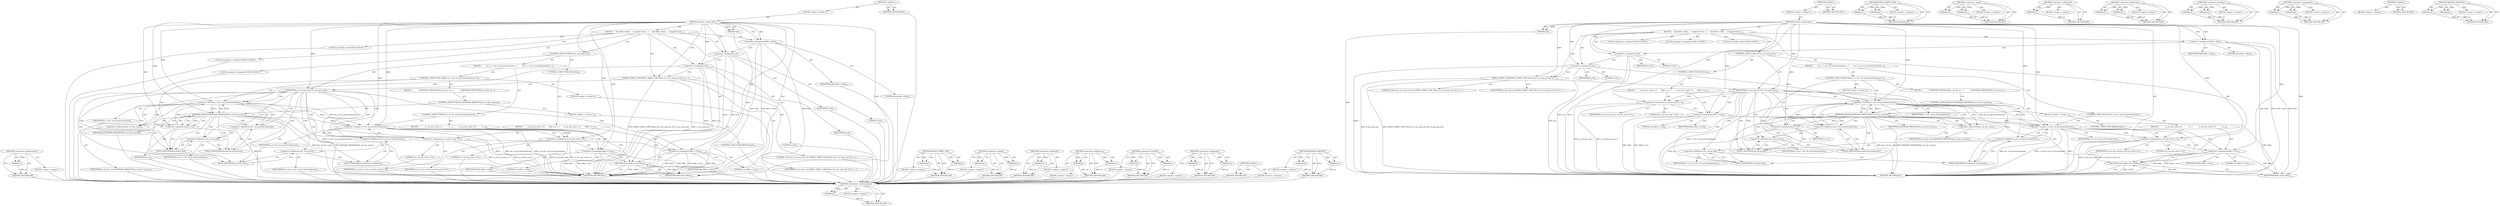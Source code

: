 digraph "BITMASK_PRESENT" {
vulnerable_116 [label=<(METHOD,&lt;operator&gt;.postIncrement)>];
vulnerable_117 [label=<(PARAM,p1)>];
vulnerable_118 [label=<(BLOCK,&lt;empty&gt;,&lt;empty&gt;)>];
vulnerable_119 [label=<(METHOD_RETURN,ANY)>];
vulnerable_6 [label=<(METHOD,&lt;global&gt;)<SUB>1</SUB>>];
vulnerable_7 [label=<(BLOCK,&lt;empty&gt;,&lt;empty&gt;)<SUB>1</SUB>>];
vulnerable_8 [label=<(METHOD,release_output_done)<SUB>1</SUB>>];
vulnerable_9 [label=<(PARAM,void)<SUB>1</SUB>>];
vulnerable_10 [label=<(BLOCK,{

     bool bRet = false;
     unsigned i=0,j=...,{

     bool bRet = false;
     unsigned i=0,j=...)<SUB>2</SUB>>];
vulnerable_11 [label="<(LOCAL,bool bRet: bool)<SUB>4</SUB>>"];
vulnerable_12 [label=<(&lt;operator&gt;.assignment,bRet = false)<SUB>4</SUB>>];
vulnerable_13 [label=<(IDENTIFIER,bRet,bRet = false)<SUB>4</SUB>>];
vulnerable_14 [label=<(LITERAL,false,bRet = false)<SUB>4</SUB>>];
vulnerable_15 [label="<(LOCAL,unsigned i: unsigned)<SUB>5</SUB>>"];
vulnerable_16 [label="<(LOCAL,unsigned j: unsigned)<SUB>5</SUB>>"];
vulnerable_17 [label=<(&lt;operator&gt;.assignment,i=0)<SUB>5</SUB>>];
vulnerable_18 [label=<(IDENTIFIER,i,i=0)<SUB>5</SUB>>];
vulnerable_19 [label=<(LITERAL,0,i=0)<SUB>5</SUB>>];
vulnerable_20 [label=<(&lt;operator&gt;.assignment,j=0)<SUB>5</SUB>>];
vulnerable_21 [label=<(IDENTIFIER,j,j=0)<SUB>5</SUB>>];
vulnerable_22 [label=<(LITERAL,0,j=0)<SUB>5</SUB>>];
vulnerable_23 [label=<(DEBUG_PRINT_LOW,DEBUG_PRINT_LOW(&quot;Value of m_out_mem_ptr %p&quot;,m_i...)<SUB>7</SUB>>];
vulnerable_24 [label=<(LITERAL,&quot;Value of m_out_mem_ptr %p&quot;,DEBUG_PRINT_LOW(&quot;Value of m_out_mem_ptr %p&quot;,m_i...)<SUB>7</SUB>>];
vulnerable_25 [label=<(IDENTIFIER,m_inp_mem_ptr,DEBUG_PRINT_LOW(&quot;Value of m_out_mem_ptr %p&quot;,m_i...)<SUB>7</SUB>>];
vulnerable_26 [label=<(CONTROL_STRUCTURE,IF,if (m_out_mem_ptr))<SUB>8</SUB>>];
vulnerable_27 [label=<(IDENTIFIER,m_out_mem_ptr,if (m_out_mem_ptr))<SUB>8</SUB>>];
vulnerable_28 [label=<(BLOCK,{
         for (; j &lt; drv_ctx.op_buf.actualcoun...,{
         for (; j &lt; drv_ctx.op_buf.actualcoun...)<SUB>8</SUB>>];
vulnerable_29 [label=<(CONTROL_STRUCTURE,FOR,for (;j &lt; drv_ctx.op_buf.actualcount;j++))<SUB>9</SUB>>];
vulnerable_30 [label=<(BLOCK,&lt;empty&gt;,&lt;empty&gt;)<SUB>9</SUB>>];
vulnerable_31 [label=<(&lt;operator&gt;.lessThan,j &lt; drv_ctx.op_buf.actualcount)<SUB>9</SUB>>];
vulnerable_32 [label=<(IDENTIFIER,j,j &lt; drv_ctx.op_buf.actualcount)<SUB>9</SUB>>];
vulnerable_33 [label=<(&lt;operator&gt;.fieldAccess,drv_ctx.op_buf.actualcount)<SUB>9</SUB>>];
vulnerable_34 [label=<(&lt;operator&gt;.fieldAccess,drv_ctx.op_buf)<SUB>9</SUB>>];
vulnerable_35 [label=<(IDENTIFIER,drv_ctx,j &lt; drv_ctx.op_buf.actualcount)<SUB>9</SUB>>];
vulnerable_36 [label=<(FIELD_IDENTIFIER,op_buf,op_buf)<SUB>9</SUB>>];
vulnerable_37 [label=<(FIELD_IDENTIFIER,actualcount,actualcount)<SUB>9</SUB>>];
vulnerable_38 [label=<(&lt;operator&gt;.postIncrement,j++)<SUB>9</SUB>>];
vulnerable_39 [label=<(IDENTIFIER,j,j++)<SUB>9</SUB>>];
vulnerable_40 [label=<(BLOCK,{
             if (BITMASK_PRESENT(&amp;m_out_bm_co...,{
             if (BITMASK_PRESENT(&amp;m_out_bm_co...)<SUB>9</SUB>>];
vulnerable_41 [label=<(CONTROL_STRUCTURE,IF,if (BITMASK_PRESENT(&amp;m_out_bm_count,j)))<SUB>10</SUB>>];
vulnerable_42 [label=<(BITMASK_PRESENT,BITMASK_PRESENT(&amp;m_out_bm_count,j))<SUB>10</SUB>>];
vulnerable_43 [label=<(&lt;operator&gt;.addressOf,&amp;m_out_bm_count)<SUB>10</SUB>>];
vulnerable_44 [label=<(IDENTIFIER,m_out_bm_count,BITMASK_PRESENT(&amp;m_out_bm_count,j))<SUB>10</SUB>>];
vulnerable_45 [label=<(IDENTIFIER,j,BITMASK_PRESENT(&amp;m_out_bm_count,j))<SUB>10</SUB>>];
vulnerable_46 [label=<(BLOCK,{
 break;
 },{
 break;
 })<SUB>10</SUB>>];
vulnerable_47 [label=<(CONTROL_STRUCTURE,BREAK,break;)<SUB>11</SUB>>];
vulnerable_48 [label=<(CONTROL_STRUCTURE,IF,if (j == drv_ctx.op_buf.actualcount))<SUB>14</SUB>>];
vulnerable_49 [label=<(&lt;operator&gt;.equals,j == drv_ctx.op_buf.actualcount)<SUB>14</SUB>>];
vulnerable_50 [label=<(IDENTIFIER,j,j == drv_ctx.op_buf.actualcount)<SUB>14</SUB>>];
vulnerable_51 [label=<(&lt;operator&gt;.fieldAccess,drv_ctx.op_buf.actualcount)<SUB>14</SUB>>];
vulnerable_52 [label=<(&lt;operator&gt;.fieldAccess,drv_ctx.op_buf)<SUB>14</SUB>>];
vulnerable_53 [label=<(IDENTIFIER,drv_ctx,j == drv_ctx.op_buf.actualcount)<SUB>14</SUB>>];
vulnerable_54 [label=<(FIELD_IDENTIFIER,op_buf,op_buf)<SUB>14</SUB>>];
vulnerable_55 [label=<(FIELD_IDENTIFIER,actualcount,actualcount)<SUB>14</SUB>>];
vulnerable_56 [label=<(BLOCK,{
            m_out_bm_count = 0;
            b...,{
            m_out_bm_count = 0;
            b...)<SUB>14</SUB>>];
vulnerable_57 [label=<(&lt;operator&gt;.assignment,m_out_bm_count = 0)<SUB>15</SUB>>];
vulnerable_58 [label=<(IDENTIFIER,m_out_bm_count,m_out_bm_count = 0)<SUB>15</SUB>>];
vulnerable_59 [label=<(LITERAL,0,m_out_bm_count = 0)<SUB>15</SUB>>];
vulnerable_60 [label=<(&lt;operator&gt;.assignment,bRet = true)<SUB>16</SUB>>];
vulnerable_61 [label=<(IDENTIFIER,bRet,bRet = true)<SUB>16</SUB>>];
vulnerable_62 [label=<(LITERAL,true,bRet = true)<SUB>16</SUB>>];
vulnerable_63 [label=<(CONTROL_STRUCTURE,ELSE,else)<SUB>18</SUB>>];
vulnerable_64 [label=<(BLOCK,{
        m_out_bm_count = 0;
        bRet = tr...,{
        m_out_bm_count = 0;
        bRet = tr...)<SUB>18</SUB>>];
vulnerable_65 [label=<(&lt;operator&gt;.assignment,m_out_bm_count = 0)<SUB>19</SUB>>];
vulnerable_66 [label=<(IDENTIFIER,m_out_bm_count,m_out_bm_count = 0)<SUB>19</SUB>>];
vulnerable_67 [label=<(LITERAL,0,m_out_bm_count = 0)<SUB>19</SUB>>];
vulnerable_68 [label=<(&lt;operator&gt;.assignment,bRet = true)<SUB>20</SUB>>];
vulnerable_69 [label=<(IDENTIFIER,bRet,bRet = true)<SUB>20</SUB>>];
vulnerable_70 [label=<(LITERAL,true,bRet = true)<SUB>20</SUB>>];
vulnerable_71 [label=<(RETURN,return bRet;,return bRet;)<SUB>22</SUB>>];
vulnerable_72 [label=<(IDENTIFIER,bRet,return bRet;)<SUB>22</SUB>>];
vulnerable_73 [label=<(METHOD_RETURN,bool)<SUB>1</SUB>>];
vulnerable_75 [label=<(METHOD_RETURN,ANY)<SUB>1</SUB>>];
vulnerable_101 [label=<(METHOD,DEBUG_PRINT_LOW)>];
vulnerable_102 [label=<(PARAM,p1)>];
vulnerable_103 [label=<(PARAM,p2)>];
vulnerable_104 [label=<(BLOCK,&lt;empty&gt;,&lt;empty&gt;)>];
vulnerable_105 [label=<(METHOD_RETURN,ANY)>];
vulnerable_129 [label=<(METHOD,&lt;operator&gt;.equals)>];
vulnerable_130 [label=<(PARAM,p1)>];
vulnerable_131 [label=<(PARAM,p2)>];
vulnerable_132 [label=<(BLOCK,&lt;empty&gt;,&lt;empty&gt;)>];
vulnerable_133 [label=<(METHOD_RETURN,ANY)>];
vulnerable_125 [label=<(METHOD,&lt;operator&gt;.addressOf)>];
vulnerable_126 [label=<(PARAM,p1)>];
vulnerable_127 [label=<(BLOCK,&lt;empty&gt;,&lt;empty&gt;)>];
vulnerable_128 [label=<(METHOD_RETURN,ANY)>];
vulnerable_111 [label=<(METHOD,&lt;operator&gt;.fieldAccess)>];
vulnerable_112 [label=<(PARAM,p1)>];
vulnerable_113 [label=<(PARAM,p2)>];
vulnerable_114 [label=<(BLOCK,&lt;empty&gt;,&lt;empty&gt;)>];
vulnerable_115 [label=<(METHOD_RETURN,ANY)>];
vulnerable_106 [label=<(METHOD,&lt;operator&gt;.lessThan)>];
vulnerable_107 [label=<(PARAM,p1)>];
vulnerable_108 [label=<(PARAM,p2)>];
vulnerable_109 [label=<(BLOCK,&lt;empty&gt;,&lt;empty&gt;)>];
vulnerable_110 [label=<(METHOD_RETURN,ANY)>];
vulnerable_96 [label=<(METHOD,&lt;operator&gt;.assignment)>];
vulnerable_97 [label=<(PARAM,p1)>];
vulnerable_98 [label=<(PARAM,p2)>];
vulnerable_99 [label=<(BLOCK,&lt;empty&gt;,&lt;empty&gt;)>];
vulnerable_100 [label=<(METHOD_RETURN,ANY)>];
vulnerable_90 [label=<(METHOD,&lt;global&gt;)<SUB>1</SUB>>];
vulnerable_91 [label=<(BLOCK,&lt;empty&gt;,&lt;empty&gt;)>];
vulnerable_92 [label=<(METHOD_RETURN,ANY)>];
vulnerable_120 [label=<(METHOD,BITMASK_PRESENT)>];
vulnerable_121 [label=<(PARAM,p1)>];
vulnerable_122 [label=<(PARAM,p2)>];
vulnerable_123 [label=<(BLOCK,&lt;empty&gt;,&lt;empty&gt;)>];
vulnerable_124 [label=<(METHOD_RETURN,ANY)>];
fixed_116 [label=<(METHOD,&lt;operator&gt;.postIncrement)>];
fixed_117 [label=<(PARAM,p1)>];
fixed_118 [label=<(BLOCK,&lt;empty&gt;,&lt;empty&gt;)>];
fixed_119 [label=<(METHOD_RETURN,ANY)>];
fixed_6 [label=<(METHOD,&lt;global&gt;)<SUB>1</SUB>>];
fixed_7 [label=<(BLOCK,&lt;empty&gt;,&lt;empty&gt;)<SUB>1</SUB>>];
fixed_8 [label=<(METHOD,release_output_done)<SUB>1</SUB>>];
fixed_9 [label=<(PARAM,void)<SUB>1</SUB>>];
fixed_10 [label=<(BLOCK,{

     bool bRet = false;
     unsigned i=0,j=...,{

     bool bRet = false;
     unsigned i=0,j=...)<SUB>2</SUB>>];
fixed_11 [label="<(LOCAL,bool bRet: bool)<SUB>4</SUB>>"];
fixed_12 [label=<(&lt;operator&gt;.assignment,bRet = false)<SUB>4</SUB>>];
fixed_13 [label=<(IDENTIFIER,bRet,bRet = false)<SUB>4</SUB>>];
fixed_14 [label=<(LITERAL,false,bRet = false)<SUB>4</SUB>>];
fixed_15 [label="<(LOCAL,unsigned i: unsigned)<SUB>5</SUB>>"];
fixed_16 [label="<(LOCAL,unsigned j: unsigned)<SUB>5</SUB>>"];
fixed_17 [label=<(&lt;operator&gt;.assignment,i=0)<SUB>5</SUB>>];
fixed_18 [label=<(IDENTIFIER,i,i=0)<SUB>5</SUB>>];
fixed_19 [label=<(LITERAL,0,i=0)<SUB>5</SUB>>];
fixed_20 [label=<(&lt;operator&gt;.assignment,j=0)<SUB>5</SUB>>];
fixed_21 [label=<(IDENTIFIER,j,j=0)<SUB>5</SUB>>];
fixed_22 [label=<(LITERAL,0,j=0)<SUB>5</SUB>>];
fixed_23 [label=<(DEBUG_PRINT_LOW,DEBUG_PRINT_LOW(&quot;Value of m_out_mem_ptr %p&quot;,m_o...)<SUB>7</SUB>>];
fixed_24 [label=<(LITERAL,&quot;Value of m_out_mem_ptr %p&quot;,DEBUG_PRINT_LOW(&quot;Value of m_out_mem_ptr %p&quot;,m_o...)<SUB>7</SUB>>];
fixed_25 [label=<(IDENTIFIER,m_out_mem_ptr,DEBUG_PRINT_LOW(&quot;Value of m_out_mem_ptr %p&quot;,m_o...)<SUB>7</SUB>>];
fixed_26 [label=<(CONTROL_STRUCTURE,IF,if (m_out_mem_ptr))<SUB>8</SUB>>];
fixed_27 [label=<(IDENTIFIER,m_out_mem_ptr,if (m_out_mem_ptr))<SUB>8</SUB>>];
fixed_28 [label=<(BLOCK,{
         for (; j &lt; drv_ctx.op_buf.actualcoun...,{
         for (; j &lt; drv_ctx.op_buf.actualcoun...)<SUB>8</SUB>>];
fixed_29 [label=<(CONTROL_STRUCTURE,FOR,for (;j &lt; drv_ctx.op_buf.actualcount;j++))<SUB>9</SUB>>];
fixed_30 [label=<(BLOCK,&lt;empty&gt;,&lt;empty&gt;)<SUB>9</SUB>>];
fixed_31 [label=<(&lt;operator&gt;.lessThan,j &lt; drv_ctx.op_buf.actualcount)<SUB>9</SUB>>];
fixed_32 [label=<(IDENTIFIER,j,j &lt; drv_ctx.op_buf.actualcount)<SUB>9</SUB>>];
fixed_33 [label=<(&lt;operator&gt;.fieldAccess,drv_ctx.op_buf.actualcount)<SUB>9</SUB>>];
fixed_34 [label=<(&lt;operator&gt;.fieldAccess,drv_ctx.op_buf)<SUB>9</SUB>>];
fixed_35 [label=<(IDENTIFIER,drv_ctx,j &lt; drv_ctx.op_buf.actualcount)<SUB>9</SUB>>];
fixed_36 [label=<(FIELD_IDENTIFIER,op_buf,op_buf)<SUB>9</SUB>>];
fixed_37 [label=<(FIELD_IDENTIFIER,actualcount,actualcount)<SUB>9</SUB>>];
fixed_38 [label=<(&lt;operator&gt;.postIncrement,j++)<SUB>9</SUB>>];
fixed_39 [label=<(IDENTIFIER,j,j++)<SUB>9</SUB>>];
fixed_40 [label=<(BLOCK,{
             if (BITMASK_PRESENT(&amp;m_out_bm_co...,{
             if (BITMASK_PRESENT(&amp;m_out_bm_co...)<SUB>9</SUB>>];
fixed_41 [label=<(CONTROL_STRUCTURE,IF,if (BITMASK_PRESENT(&amp;m_out_bm_count,j)))<SUB>10</SUB>>];
fixed_42 [label=<(BITMASK_PRESENT,BITMASK_PRESENT(&amp;m_out_bm_count,j))<SUB>10</SUB>>];
fixed_43 [label=<(&lt;operator&gt;.addressOf,&amp;m_out_bm_count)<SUB>10</SUB>>];
fixed_44 [label=<(IDENTIFIER,m_out_bm_count,BITMASK_PRESENT(&amp;m_out_bm_count,j))<SUB>10</SUB>>];
fixed_45 [label=<(IDENTIFIER,j,BITMASK_PRESENT(&amp;m_out_bm_count,j))<SUB>10</SUB>>];
fixed_46 [label=<(BLOCK,{
 break;
 },{
 break;
 })<SUB>10</SUB>>];
fixed_47 [label=<(CONTROL_STRUCTURE,BREAK,break;)<SUB>11</SUB>>];
fixed_48 [label=<(CONTROL_STRUCTURE,IF,if (j == drv_ctx.op_buf.actualcount))<SUB>14</SUB>>];
fixed_49 [label=<(&lt;operator&gt;.equals,j == drv_ctx.op_buf.actualcount)<SUB>14</SUB>>];
fixed_50 [label=<(IDENTIFIER,j,j == drv_ctx.op_buf.actualcount)<SUB>14</SUB>>];
fixed_51 [label=<(&lt;operator&gt;.fieldAccess,drv_ctx.op_buf.actualcount)<SUB>14</SUB>>];
fixed_52 [label=<(&lt;operator&gt;.fieldAccess,drv_ctx.op_buf)<SUB>14</SUB>>];
fixed_53 [label=<(IDENTIFIER,drv_ctx,j == drv_ctx.op_buf.actualcount)<SUB>14</SUB>>];
fixed_54 [label=<(FIELD_IDENTIFIER,op_buf,op_buf)<SUB>14</SUB>>];
fixed_55 [label=<(FIELD_IDENTIFIER,actualcount,actualcount)<SUB>14</SUB>>];
fixed_56 [label=<(BLOCK,{
            m_out_bm_count = 0;
            b...,{
            m_out_bm_count = 0;
            b...)<SUB>14</SUB>>];
fixed_57 [label=<(&lt;operator&gt;.assignment,m_out_bm_count = 0)<SUB>15</SUB>>];
fixed_58 [label=<(IDENTIFIER,m_out_bm_count,m_out_bm_count = 0)<SUB>15</SUB>>];
fixed_59 [label=<(LITERAL,0,m_out_bm_count = 0)<SUB>15</SUB>>];
fixed_60 [label=<(&lt;operator&gt;.assignment,bRet = true)<SUB>16</SUB>>];
fixed_61 [label=<(IDENTIFIER,bRet,bRet = true)<SUB>16</SUB>>];
fixed_62 [label=<(LITERAL,true,bRet = true)<SUB>16</SUB>>];
fixed_63 [label=<(CONTROL_STRUCTURE,ELSE,else)<SUB>18</SUB>>];
fixed_64 [label=<(BLOCK,{
        m_out_bm_count = 0;
        bRet = tr...,{
        m_out_bm_count = 0;
        bRet = tr...)<SUB>18</SUB>>];
fixed_65 [label=<(&lt;operator&gt;.assignment,m_out_bm_count = 0)<SUB>19</SUB>>];
fixed_66 [label=<(IDENTIFIER,m_out_bm_count,m_out_bm_count = 0)<SUB>19</SUB>>];
fixed_67 [label=<(LITERAL,0,m_out_bm_count = 0)<SUB>19</SUB>>];
fixed_68 [label=<(&lt;operator&gt;.assignment,bRet = true)<SUB>20</SUB>>];
fixed_69 [label=<(IDENTIFIER,bRet,bRet = true)<SUB>20</SUB>>];
fixed_70 [label=<(LITERAL,true,bRet = true)<SUB>20</SUB>>];
fixed_71 [label=<(RETURN,return bRet;,return bRet;)<SUB>22</SUB>>];
fixed_72 [label=<(IDENTIFIER,bRet,return bRet;)<SUB>22</SUB>>];
fixed_73 [label=<(METHOD_RETURN,bool)<SUB>1</SUB>>];
fixed_75 [label=<(METHOD_RETURN,ANY)<SUB>1</SUB>>];
fixed_101 [label=<(METHOD,DEBUG_PRINT_LOW)>];
fixed_102 [label=<(PARAM,p1)>];
fixed_103 [label=<(PARAM,p2)>];
fixed_104 [label=<(BLOCK,&lt;empty&gt;,&lt;empty&gt;)>];
fixed_105 [label=<(METHOD_RETURN,ANY)>];
fixed_129 [label=<(METHOD,&lt;operator&gt;.equals)>];
fixed_130 [label=<(PARAM,p1)>];
fixed_131 [label=<(PARAM,p2)>];
fixed_132 [label=<(BLOCK,&lt;empty&gt;,&lt;empty&gt;)>];
fixed_133 [label=<(METHOD_RETURN,ANY)>];
fixed_125 [label=<(METHOD,&lt;operator&gt;.addressOf)>];
fixed_126 [label=<(PARAM,p1)>];
fixed_127 [label=<(BLOCK,&lt;empty&gt;,&lt;empty&gt;)>];
fixed_128 [label=<(METHOD_RETURN,ANY)>];
fixed_111 [label=<(METHOD,&lt;operator&gt;.fieldAccess)>];
fixed_112 [label=<(PARAM,p1)>];
fixed_113 [label=<(PARAM,p2)>];
fixed_114 [label=<(BLOCK,&lt;empty&gt;,&lt;empty&gt;)>];
fixed_115 [label=<(METHOD_RETURN,ANY)>];
fixed_106 [label=<(METHOD,&lt;operator&gt;.lessThan)>];
fixed_107 [label=<(PARAM,p1)>];
fixed_108 [label=<(PARAM,p2)>];
fixed_109 [label=<(BLOCK,&lt;empty&gt;,&lt;empty&gt;)>];
fixed_110 [label=<(METHOD_RETURN,ANY)>];
fixed_96 [label=<(METHOD,&lt;operator&gt;.assignment)>];
fixed_97 [label=<(PARAM,p1)>];
fixed_98 [label=<(PARAM,p2)>];
fixed_99 [label=<(BLOCK,&lt;empty&gt;,&lt;empty&gt;)>];
fixed_100 [label=<(METHOD_RETURN,ANY)>];
fixed_90 [label=<(METHOD,&lt;global&gt;)<SUB>1</SUB>>];
fixed_91 [label=<(BLOCK,&lt;empty&gt;,&lt;empty&gt;)>];
fixed_92 [label=<(METHOD_RETURN,ANY)>];
fixed_120 [label=<(METHOD,BITMASK_PRESENT)>];
fixed_121 [label=<(PARAM,p1)>];
fixed_122 [label=<(PARAM,p2)>];
fixed_123 [label=<(BLOCK,&lt;empty&gt;,&lt;empty&gt;)>];
fixed_124 [label=<(METHOD_RETURN,ANY)>];
vulnerable_116 -> vulnerable_117  [key=0, label="AST: "];
vulnerable_116 -> vulnerable_117  [key=1, label="DDG: "];
vulnerable_116 -> vulnerable_118  [key=0, label="AST: "];
vulnerable_116 -> vulnerable_119  [key=0, label="AST: "];
vulnerable_116 -> vulnerable_119  [key=1, label="CFG: "];
vulnerable_117 -> vulnerable_119  [key=0, label="DDG: p1"];
vulnerable_6 -> vulnerable_7  [key=0, label="AST: "];
vulnerable_6 -> vulnerable_75  [key=0, label="AST: "];
vulnerable_6 -> vulnerable_75  [key=1, label="CFG: "];
vulnerable_7 -> vulnerable_8  [key=0, label="AST: "];
vulnerable_8 -> vulnerable_9  [key=0, label="AST: "];
vulnerable_8 -> vulnerable_9  [key=1, label="DDG: "];
vulnerable_8 -> vulnerable_10  [key=0, label="AST: "];
vulnerable_8 -> vulnerable_73  [key=0, label="AST: "];
vulnerable_8 -> vulnerable_12  [key=0, label="CFG: "];
vulnerable_8 -> vulnerable_12  [key=1, label="DDG: "];
vulnerable_8 -> vulnerable_17  [key=0, label="DDG: "];
vulnerable_8 -> vulnerable_20  [key=0, label="DDG: "];
vulnerable_8 -> vulnerable_23  [key=0, label="DDG: "];
vulnerable_8 -> vulnerable_27  [key=0, label="DDG: "];
vulnerable_8 -> vulnerable_72  [key=0, label="DDG: "];
vulnerable_8 -> vulnerable_65  [key=0, label="DDG: "];
vulnerable_8 -> vulnerable_68  [key=0, label="DDG: "];
vulnerable_8 -> vulnerable_31  [key=0, label="DDG: "];
vulnerable_8 -> vulnerable_38  [key=0, label="DDG: "];
vulnerable_8 -> vulnerable_49  [key=0, label="DDG: "];
vulnerable_8 -> vulnerable_57  [key=0, label="DDG: "];
vulnerable_8 -> vulnerable_60  [key=0, label="DDG: "];
vulnerable_8 -> vulnerable_42  [key=0, label="DDG: "];
vulnerable_9 -> vulnerable_73  [key=0, label="DDG: "];
vulnerable_10 -> vulnerable_11  [key=0, label="AST: "];
vulnerable_10 -> vulnerable_12  [key=0, label="AST: "];
vulnerable_10 -> vulnerable_15  [key=0, label="AST: "];
vulnerable_10 -> vulnerable_16  [key=0, label="AST: "];
vulnerable_10 -> vulnerable_17  [key=0, label="AST: "];
vulnerable_10 -> vulnerable_20  [key=0, label="AST: "];
vulnerable_10 -> vulnerable_23  [key=0, label="AST: "];
vulnerable_10 -> vulnerable_26  [key=0, label="AST: "];
vulnerable_10 -> vulnerable_71  [key=0, label="AST: "];
vulnerable_12 -> vulnerable_13  [key=0, label="AST: "];
vulnerable_12 -> vulnerable_14  [key=0, label="AST: "];
vulnerable_12 -> vulnerable_17  [key=0, label="CFG: "];
vulnerable_12 -> vulnerable_73  [key=0, label="DDG: bRet"];
vulnerable_12 -> vulnerable_73  [key=1, label="DDG: bRet = false"];
vulnerable_12 -> vulnerable_72  [key=0, label="DDG: bRet"];
vulnerable_17 -> vulnerable_18  [key=0, label="AST: "];
vulnerable_17 -> vulnerable_19  [key=0, label="AST: "];
vulnerable_17 -> vulnerable_20  [key=0, label="CFG: "];
vulnerable_17 -> vulnerable_73  [key=0, label="DDG: i"];
vulnerable_17 -> vulnerable_73  [key=1, label="DDG: i=0"];
vulnerable_20 -> vulnerable_21  [key=0, label="AST: "];
vulnerable_20 -> vulnerable_22  [key=0, label="AST: "];
vulnerable_20 -> vulnerable_23  [key=0, label="CFG: "];
vulnerable_20 -> vulnerable_73  [key=0, label="DDG: j"];
vulnerable_20 -> vulnerable_73  [key=1, label="DDG: j=0"];
vulnerable_20 -> vulnerable_31  [key=0, label="DDG: j"];
vulnerable_23 -> vulnerable_24  [key=0, label="AST: "];
vulnerable_23 -> vulnerable_25  [key=0, label="AST: "];
vulnerable_23 -> vulnerable_27  [key=0, label="CFG: "];
vulnerable_23 -> vulnerable_73  [key=0, label="DDG: DEBUG_PRINT_LOW(&quot;Value of m_out_mem_ptr %p&quot;,m_inp_mem_ptr)"];
vulnerable_23 -> vulnerable_73  [key=1, label="DDG: m_inp_mem_ptr"];
vulnerable_26 -> vulnerable_27  [key=0, label="AST: "];
vulnerable_26 -> vulnerable_28  [key=0, label="AST: "];
vulnerable_26 -> vulnerable_63  [key=0, label="AST: "];
vulnerable_27 -> vulnerable_36  [key=0, label="CFG: "];
vulnerable_27 -> vulnerable_36  [key=1, label="CDG: "];
vulnerable_27 -> vulnerable_65  [key=0, label="CFG: "];
vulnerable_27 -> vulnerable_65  [key=1, label="CDG: "];
vulnerable_27 -> vulnerable_34  [key=0, label="CDG: "];
vulnerable_27 -> vulnerable_68  [key=0, label="CDG: "];
vulnerable_27 -> vulnerable_49  [key=0, label="CDG: "];
vulnerable_27 -> vulnerable_33  [key=0, label="CDG: "];
vulnerable_27 -> vulnerable_51  [key=0, label="CDG: "];
vulnerable_27 -> vulnerable_52  [key=0, label="CDG: "];
vulnerable_27 -> vulnerable_37  [key=0, label="CDG: "];
vulnerable_27 -> vulnerable_55  [key=0, label="CDG: "];
vulnerable_27 -> vulnerable_54  [key=0, label="CDG: "];
vulnerable_27 -> vulnerable_31  [key=0, label="CDG: "];
vulnerable_28 -> vulnerable_29  [key=0, label="AST: "];
vulnerable_28 -> vulnerable_48  [key=0, label="AST: "];
vulnerable_29 -> vulnerable_30  [key=0, label="AST: "];
vulnerable_29 -> vulnerable_31  [key=0, label="AST: "];
vulnerable_29 -> vulnerable_38  [key=0, label="AST: "];
vulnerable_29 -> vulnerable_40  [key=0, label="AST: "];
vulnerable_31 -> vulnerable_32  [key=0, label="AST: "];
vulnerable_31 -> vulnerable_33  [key=0, label="AST: "];
vulnerable_31 -> vulnerable_43  [key=0, label="CFG: "];
vulnerable_31 -> vulnerable_43  [key=1, label="CDG: "];
vulnerable_31 -> vulnerable_54  [key=0, label="CFG: "];
vulnerable_31 -> vulnerable_73  [key=0, label="DDG: j &lt; drv_ctx.op_buf.actualcount"];
vulnerable_31 -> vulnerable_49  [key=0, label="DDG: j"];
vulnerable_31 -> vulnerable_49  [key=1, label="DDG: drv_ctx.op_buf.actualcount"];
vulnerable_31 -> vulnerable_42  [key=0, label="DDG: j"];
vulnerable_31 -> vulnerable_42  [key=1, label="CDG: "];
vulnerable_33 -> vulnerable_34  [key=0, label="AST: "];
vulnerable_33 -> vulnerable_37  [key=0, label="AST: "];
vulnerable_33 -> vulnerable_31  [key=0, label="CFG: "];
vulnerable_34 -> vulnerable_35  [key=0, label="AST: "];
vulnerable_34 -> vulnerable_36  [key=0, label="AST: "];
vulnerable_34 -> vulnerable_37  [key=0, label="CFG: "];
vulnerable_36 -> vulnerable_34  [key=0, label="CFG: "];
vulnerable_37 -> vulnerable_33  [key=0, label="CFG: "];
vulnerable_38 -> vulnerable_39  [key=0, label="AST: "];
vulnerable_38 -> vulnerable_36  [key=0, label="CFG: "];
vulnerable_38 -> vulnerable_73  [key=0, label="DDG: j++"];
vulnerable_38 -> vulnerable_31  [key=0, label="DDG: j"];
vulnerable_40 -> vulnerable_41  [key=0, label="AST: "];
vulnerable_41 -> vulnerable_42  [key=0, label="AST: "];
vulnerable_41 -> vulnerable_46  [key=0, label="AST: "];
vulnerable_42 -> vulnerable_43  [key=0, label="AST: "];
vulnerable_42 -> vulnerable_45  [key=0, label="AST: "];
vulnerable_42 -> vulnerable_54  [key=0, label="CFG: "];
vulnerable_42 -> vulnerable_38  [key=0, label="CFG: "];
vulnerable_42 -> vulnerable_38  [key=1, label="DDG: j"];
vulnerable_42 -> vulnerable_38  [key=2, label="CDG: "];
vulnerable_42 -> vulnerable_73  [key=0, label="DDG: &amp;m_out_bm_count"];
vulnerable_42 -> vulnerable_73  [key=1, label="DDG: BITMASK_PRESENT(&amp;m_out_bm_count,j)"];
vulnerable_42 -> vulnerable_49  [key=0, label="DDG: j"];
vulnerable_42 -> vulnerable_34  [key=0, label="CDG: "];
vulnerable_42 -> vulnerable_33  [key=0, label="CDG: "];
vulnerable_42 -> vulnerable_36  [key=0, label="CDG: "];
vulnerable_42 -> vulnerable_37  [key=0, label="CDG: "];
vulnerable_42 -> vulnerable_31  [key=0, label="CDG: "];
vulnerable_43 -> vulnerable_44  [key=0, label="AST: "];
vulnerable_43 -> vulnerable_42  [key=0, label="CFG: "];
vulnerable_46 -> vulnerable_47  [key=0, label="AST: "];
vulnerable_48 -> vulnerable_49  [key=0, label="AST: "];
vulnerable_48 -> vulnerable_56  [key=0, label="AST: "];
vulnerable_49 -> vulnerable_50  [key=0, label="AST: "];
vulnerable_49 -> vulnerable_51  [key=0, label="AST: "];
vulnerable_49 -> vulnerable_57  [key=0, label="CFG: "];
vulnerable_49 -> vulnerable_57  [key=1, label="CDG: "];
vulnerable_49 -> vulnerable_71  [key=0, label="CFG: "];
vulnerable_49 -> vulnerable_73  [key=0, label="DDG: j"];
vulnerable_49 -> vulnerable_73  [key=1, label="DDG: drv_ctx.op_buf.actualcount"];
vulnerable_49 -> vulnerable_73  [key=2, label="DDG: j == drv_ctx.op_buf.actualcount"];
vulnerable_49 -> vulnerable_60  [key=0, label="CDG: "];
vulnerable_51 -> vulnerable_52  [key=0, label="AST: "];
vulnerable_51 -> vulnerable_55  [key=0, label="AST: "];
vulnerable_51 -> vulnerable_49  [key=0, label="CFG: "];
vulnerable_52 -> vulnerable_53  [key=0, label="AST: "];
vulnerable_52 -> vulnerable_54  [key=0, label="AST: "];
vulnerable_52 -> vulnerable_55  [key=0, label="CFG: "];
vulnerable_54 -> vulnerable_52  [key=0, label="CFG: "];
vulnerable_55 -> vulnerable_51  [key=0, label="CFG: "];
vulnerable_56 -> vulnerable_57  [key=0, label="AST: "];
vulnerable_56 -> vulnerable_60  [key=0, label="AST: "];
vulnerable_57 -> vulnerable_58  [key=0, label="AST: "];
vulnerable_57 -> vulnerable_59  [key=0, label="AST: "];
vulnerable_57 -> vulnerable_60  [key=0, label="CFG: "];
vulnerable_57 -> vulnerable_73  [key=0, label="DDG: m_out_bm_count"];
vulnerable_57 -> vulnerable_73  [key=1, label="DDG: m_out_bm_count = 0"];
vulnerable_60 -> vulnerable_61  [key=0, label="AST: "];
vulnerable_60 -> vulnerable_62  [key=0, label="AST: "];
vulnerable_60 -> vulnerable_71  [key=0, label="CFG: "];
vulnerable_60 -> vulnerable_73  [key=0, label="DDG: bRet"];
vulnerable_60 -> vulnerable_73  [key=1, label="DDG: bRet = true"];
vulnerable_60 -> vulnerable_72  [key=0, label="DDG: bRet"];
vulnerable_63 -> vulnerable_64  [key=0, label="AST: "];
vulnerable_64 -> vulnerable_65  [key=0, label="AST: "];
vulnerable_64 -> vulnerable_68  [key=0, label="AST: "];
vulnerable_65 -> vulnerable_66  [key=0, label="AST: "];
vulnerable_65 -> vulnerable_67  [key=0, label="AST: "];
vulnerable_65 -> vulnerable_68  [key=0, label="CFG: "];
vulnerable_65 -> vulnerable_73  [key=0, label="DDG: m_out_bm_count"];
vulnerable_65 -> vulnerable_73  [key=1, label="DDG: m_out_bm_count = 0"];
vulnerable_68 -> vulnerable_69  [key=0, label="AST: "];
vulnerable_68 -> vulnerable_70  [key=0, label="AST: "];
vulnerable_68 -> vulnerable_71  [key=0, label="CFG: "];
vulnerable_68 -> vulnerable_73  [key=0, label="DDG: bRet"];
vulnerable_68 -> vulnerable_73  [key=1, label="DDG: bRet = true"];
vulnerable_68 -> vulnerable_72  [key=0, label="DDG: bRet"];
vulnerable_71 -> vulnerable_72  [key=0, label="AST: "];
vulnerable_71 -> vulnerable_73  [key=0, label="CFG: "];
vulnerable_71 -> vulnerable_73  [key=1, label="DDG: &lt;RET&gt;"];
vulnerable_72 -> vulnerable_71  [key=0, label="DDG: bRet"];
vulnerable_101 -> vulnerable_102  [key=0, label="AST: "];
vulnerable_101 -> vulnerable_102  [key=1, label="DDG: "];
vulnerable_101 -> vulnerable_104  [key=0, label="AST: "];
vulnerable_101 -> vulnerable_103  [key=0, label="AST: "];
vulnerable_101 -> vulnerable_103  [key=1, label="DDG: "];
vulnerable_101 -> vulnerable_105  [key=0, label="AST: "];
vulnerable_101 -> vulnerable_105  [key=1, label="CFG: "];
vulnerable_102 -> vulnerable_105  [key=0, label="DDG: p1"];
vulnerable_103 -> vulnerable_105  [key=0, label="DDG: p2"];
vulnerable_129 -> vulnerable_130  [key=0, label="AST: "];
vulnerable_129 -> vulnerable_130  [key=1, label="DDG: "];
vulnerable_129 -> vulnerable_132  [key=0, label="AST: "];
vulnerable_129 -> vulnerable_131  [key=0, label="AST: "];
vulnerable_129 -> vulnerable_131  [key=1, label="DDG: "];
vulnerable_129 -> vulnerable_133  [key=0, label="AST: "];
vulnerable_129 -> vulnerable_133  [key=1, label="CFG: "];
vulnerable_130 -> vulnerable_133  [key=0, label="DDG: p1"];
vulnerable_131 -> vulnerable_133  [key=0, label="DDG: p2"];
vulnerable_125 -> vulnerable_126  [key=0, label="AST: "];
vulnerable_125 -> vulnerable_126  [key=1, label="DDG: "];
vulnerable_125 -> vulnerable_127  [key=0, label="AST: "];
vulnerable_125 -> vulnerable_128  [key=0, label="AST: "];
vulnerable_125 -> vulnerable_128  [key=1, label="CFG: "];
vulnerable_126 -> vulnerable_128  [key=0, label="DDG: p1"];
vulnerable_111 -> vulnerable_112  [key=0, label="AST: "];
vulnerable_111 -> vulnerable_112  [key=1, label="DDG: "];
vulnerable_111 -> vulnerable_114  [key=0, label="AST: "];
vulnerable_111 -> vulnerable_113  [key=0, label="AST: "];
vulnerable_111 -> vulnerable_113  [key=1, label="DDG: "];
vulnerable_111 -> vulnerable_115  [key=0, label="AST: "];
vulnerable_111 -> vulnerable_115  [key=1, label="CFG: "];
vulnerable_112 -> vulnerable_115  [key=0, label="DDG: p1"];
vulnerable_113 -> vulnerable_115  [key=0, label="DDG: p2"];
vulnerable_106 -> vulnerable_107  [key=0, label="AST: "];
vulnerable_106 -> vulnerable_107  [key=1, label="DDG: "];
vulnerable_106 -> vulnerable_109  [key=0, label="AST: "];
vulnerable_106 -> vulnerable_108  [key=0, label="AST: "];
vulnerable_106 -> vulnerable_108  [key=1, label="DDG: "];
vulnerable_106 -> vulnerable_110  [key=0, label="AST: "];
vulnerable_106 -> vulnerable_110  [key=1, label="CFG: "];
vulnerable_107 -> vulnerable_110  [key=0, label="DDG: p1"];
vulnerable_108 -> vulnerable_110  [key=0, label="DDG: p2"];
vulnerable_96 -> vulnerable_97  [key=0, label="AST: "];
vulnerable_96 -> vulnerable_97  [key=1, label="DDG: "];
vulnerable_96 -> vulnerable_99  [key=0, label="AST: "];
vulnerable_96 -> vulnerable_98  [key=0, label="AST: "];
vulnerable_96 -> vulnerable_98  [key=1, label="DDG: "];
vulnerable_96 -> vulnerable_100  [key=0, label="AST: "];
vulnerable_96 -> vulnerable_100  [key=1, label="CFG: "];
vulnerable_97 -> vulnerable_100  [key=0, label="DDG: p1"];
vulnerable_98 -> vulnerable_100  [key=0, label="DDG: p2"];
vulnerable_90 -> vulnerable_91  [key=0, label="AST: "];
vulnerable_90 -> vulnerable_92  [key=0, label="AST: "];
vulnerable_90 -> vulnerable_92  [key=1, label="CFG: "];
vulnerable_120 -> vulnerable_121  [key=0, label="AST: "];
vulnerable_120 -> vulnerable_121  [key=1, label="DDG: "];
vulnerable_120 -> vulnerable_123  [key=0, label="AST: "];
vulnerable_120 -> vulnerable_122  [key=0, label="AST: "];
vulnerable_120 -> vulnerable_122  [key=1, label="DDG: "];
vulnerable_120 -> vulnerable_124  [key=0, label="AST: "];
vulnerable_120 -> vulnerable_124  [key=1, label="CFG: "];
vulnerable_121 -> vulnerable_124  [key=0, label="DDG: p1"];
vulnerable_122 -> vulnerable_124  [key=0, label="DDG: p2"];
fixed_116 -> fixed_117  [key=0, label="AST: "];
fixed_116 -> fixed_117  [key=1, label="DDG: "];
fixed_116 -> fixed_118  [key=0, label="AST: "];
fixed_116 -> fixed_119  [key=0, label="AST: "];
fixed_116 -> fixed_119  [key=1, label="CFG: "];
fixed_117 -> fixed_119  [key=0, label="DDG: p1"];
fixed_118 -> vulnerable_116  [key=0];
fixed_119 -> vulnerable_116  [key=0];
fixed_6 -> fixed_7  [key=0, label="AST: "];
fixed_6 -> fixed_75  [key=0, label="AST: "];
fixed_6 -> fixed_75  [key=1, label="CFG: "];
fixed_7 -> fixed_8  [key=0, label="AST: "];
fixed_8 -> fixed_9  [key=0, label="AST: "];
fixed_8 -> fixed_9  [key=1, label="DDG: "];
fixed_8 -> fixed_10  [key=0, label="AST: "];
fixed_8 -> fixed_73  [key=0, label="AST: "];
fixed_8 -> fixed_12  [key=0, label="CFG: "];
fixed_8 -> fixed_12  [key=1, label="DDG: "];
fixed_8 -> fixed_17  [key=0, label="DDG: "];
fixed_8 -> fixed_20  [key=0, label="DDG: "];
fixed_8 -> fixed_23  [key=0, label="DDG: "];
fixed_8 -> fixed_27  [key=0, label="DDG: "];
fixed_8 -> fixed_72  [key=0, label="DDG: "];
fixed_8 -> fixed_65  [key=0, label="DDG: "];
fixed_8 -> fixed_68  [key=0, label="DDG: "];
fixed_8 -> fixed_31  [key=0, label="DDG: "];
fixed_8 -> fixed_38  [key=0, label="DDG: "];
fixed_8 -> fixed_49  [key=0, label="DDG: "];
fixed_8 -> fixed_57  [key=0, label="DDG: "];
fixed_8 -> fixed_60  [key=0, label="DDG: "];
fixed_8 -> fixed_42  [key=0, label="DDG: "];
fixed_9 -> fixed_73  [key=0, label="DDG: "];
fixed_10 -> fixed_11  [key=0, label="AST: "];
fixed_10 -> fixed_12  [key=0, label="AST: "];
fixed_10 -> fixed_15  [key=0, label="AST: "];
fixed_10 -> fixed_16  [key=0, label="AST: "];
fixed_10 -> fixed_17  [key=0, label="AST: "];
fixed_10 -> fixed_20  [key=0, label="AST: "];
fixed_10 -> fixed_23  [key=0, label="AST: "];
fixed_10 -> fixed_26  [key=0, label="AST: "];
fixed_10 -> fixed_71  [key=0, label="AST: "];
fixed_11 -> vulnerable_116  [key=0];
fixed_12 -> fixed_13  [key=0, label="AST: "];
fixed_12 -> fixed_14  [key=0, label="AST: "];
fixed_12 -> fixed_17  [key=0, label="CFG: "];
fixed_12 -> fixed_73  [key=0, label="DDG: bRet"];
fixed_12 -> fixed_73  [key=1, label="DDG: bRet = false"];
fixed_12 -> fixed_72  [key=0, label="DDG: bRet"];
fixed_13 -> vulnerable_116  [key=0];
fixed_14 -> vulnerable_116  [key=0];
fixed_15 -> vulnerable_116  [key=0];
fixed_16 -> vulnerable_116  [key=0];
fixed_17 -> fixed_18  [key=0, label="AST: "];
fixed_17 -> fixed_19  [key=0, label="AST: "];
fixed_17 -> fixed_20  [key=0, label="CFG: "];
fixed_17 -> fixed_73  [key=0, label="DDG: i"];
fixed_17 -> fixed_73  [key=1, label="DDG: i=0"];
fixed_18 -> vulnerable_116  [key=0];
fixed_19 -> vulnerable_116  [key=0];
fixed_20 -> fixed_21  [key=0, label="AST: "];
fixed_20 -> fixed_22  [key=0, label="AST: "];
fixed_20 -> fixed_23  [key=0, label="CFG: "];
fixed_20 -> fixed_73  [key=0, label="DDG: j"];
fixed_20 -> fixed_73  [key=1, label="DDG: j=0"];
fixed_20 -> fixed_31  [key=0, label="DDG: j"];
fixed_21 -> vulnerable_116  [key=0];
fixed_22 -> vulnerable_116  [key=0];
fixed_23 -> fixed_24  [key=0, label="AST: "];
fixed_23 -> fixed_25  [key=0, label="AST: "];
fixed_23 -> fixed_27  [key=0, label="CFG: "];
fixed_23 -> fixed_73  [key=0, label="DDG: DEBUG_PRINT_LOW(&quot;Value of m_out_mem_ptr %p&quot;,m_out_mem_ptr)"];
fixed_23 -> fixed_73  [key=1, label="DDG: m_out_mem_ptr"];
fixed_24 -> vulnerable_116  [key=0];
fixed_25 -> vulnerable_116  [key=0];
fixed_26 -> fixed_27  [key=0, label="AST: "];
fixed_26 -> fixed_28  [key=0, label="AST: "];
fixed_26 -> fixed_63  [key=0, label="AST: "];
fixed_27 -> fixed_36  [key=0, label="CFG: "];
fixed_27 -> fixed_36  [key=1, label="CDG: "];
fixed_27 -> fixed_65  [key=0, label="CFG: "];
fixed_27 -> fixed_65  [key=1, label="CDG: "];
fixed_27 -> fixed_34  [key=0, label="CDG: "];
fixed_27 -> fixed_68  [key=0, label="CDG: "];
fixed_27 -> fixed_49  [key=0, label="CDG: "];
fixed_27 -> fixed_33  [key=0, label="CDG: "];
fixed_27 -> fixed_51  [key=0, label="CDG: "];
fixed_27 -> fixed_52  [key=0, label="CDG: "];
fixed_27 -> fixed_37  [key=0, label="CDG: "];
fixed_27 -> fixed_55  [key=0, label="CDG: "];
fixed_27 -> fixed_54  [key=0, label="CDG: "];
fixed_27 -> fixed_31  [key=0, label="CDG: "];
fixed_28 -> fixed_29  [key=0, label="AST: "];
fixed_28 -> fixed_48  [key=0, label="AST: "];
fixed_29 -> fixed_30  [key=0, label="AST: "];
fixed_29 -> fixed_31  [key=0, label="AST: "];
fixed_29 -> fixed_38  [key=0, label="AST: "];
fixed_29 -> fixed_40  [key=0, label="AST: "];
fixed_30 -> vulnerable_116  [key=0];
fixed_31 -> fixed_32  [key=0, label="AST: "];
fixed_31 -> fixed_33  [key=0, label="AST: "];
fixed_31 -> fixed_43  [key=0, label="CFG: "];
fixed_31 -> fixed_43  [key=1, label="CDG: "];
fixed_31 -> fixed_54  [key=0, label="CFG: "];
fixed_31 -> fixed_73  [key=0, label="DDG: j &lt; drv_ctx.op_buf.actualcount"];
fixed_31 -> fixed_49  [key=0, label="DDG: j"];
fixed_31 -> fixed_49  [key=1, label="DDG: drv_ctx.op_buf.actualcount"];
fixed_31 -> fixed_42  [key=0, label="DDG: j"];
fixed_31 -> fixed_42  [key=1, label="CDG: "];
fixed_32 -> vulnerable_116  [key=0];
fixed_33 -> fixed_34  [key=0, label="AST: "];
fixed_33 -> fixed_37  [key=0, label="AST: "];
fixed_33 -> fixed_31  [key=0, label="CFG: "];
fixed_34 -> fixed_35  [key=0, label="AST: "];
fixed_34 -> fixed_36  [key=0, label="AST: "];
fixed_34 -> fixed_37  [key=0, label="CFG: "];
fixed_35 -> vulnerable_116  [key=0];
fixed_36 -> fixed_34  [key=0, label="CFG: "];
fixed_37 -> fixed_33  [key=0, label="CFG: "];
fixed_38 -> fixed_39  [key=0, label="AST: "];
fixed_38 -> fixed_36  [key=0, label="CFG: "];
fixed_38 -> fixed_73  [key=0, label="DDG: j++"];
fixed_38 -> fixed_31  [key=0, label="DDG: j"];
fixed_39 -> vulnerable_116  [key=0];
fixed_40 -> fixed_41  [key=0, label="AST: "];
fixed_41 -> fixed_42  [key=0, label="AST: "];
fixed_41 -> fixed_46  [key=0, label="AST: "];
fixed_42 -> fixed_43  [key=0, label="AST: "];
fixed_42 -> fixed_45  [key=0, label="AST: "];
fixed_42 -> fixed_54  [key=0, label="CFG: "];
fixed_42 -> fixed_38  [key=0, label="CFG: "];
fixed_42 -> fixed_38  [key=1, label="DDG: j"];
fixed_42 -> fixed_38  [key=2, label="CDG: "];
fixed_42 -> fixed_73  [key=0, label="DDG: &amp;m_out_bm_count"];
fixed_42 -> fixed_73  [key=1, label="DDG: BITMASK_PRESENT(&amp;m_out_bm_count,j)"];
fixed_42 -> fixed_49  [key=0, label="DDG: j"];
fixed_42 -> fixed_34  [key=0, label="CDG: "];
fixed_42 -> fixed_33  [key=0, label="CDG: "];
fixed_42 -> fixed_36  [key=0, label="CDG: "];
fixed_42 -> fixed_37  [key=0, label="CDG: "];
fixed_42 -> fixed_31  [key=0, label="CDG: "];
fixed_43 -> fixed_44  [key=0, label="AST: "];
fixed_43 -> fixed_42  [key=0, label="CFG: "];
fixed_44 -> vulnerable_116  [key=0];
fixed_45 -> vulnerable_116  [key=0];
fixed_46 -> fixed_47  [key=0, label="AST: "];
fixed_47 -> vulnerable_116  [key=0];
fixed_48 -> fixed_49  [key=0, label="AST: "];
fixed_48 -> fixed_56  [key=0, label="AST: "];
fixed_49 -> fixed_50  [key=0, label="AST: "];
fixed_49 -> fixed_51  [key=0, label="AST: "];
fixed_49 -> fixed_57  [key=0, label="CFG: "];
fixed_49 -> fixed_57  [key=1, label="CDG: "];
fixed_49 -> fixed_71  [key=0, label="CFG: "];
fixed_49 -> fixed_73  [key=0, label="DDG: j"];
fixed_49 -> fixed_73  [key=1, label="DDG: drv_ctx.op_buf.actualcount"];
fixed_49 -> fixed_73  [key=2, label="DDG: j == drv_ctx.op_buf.actualcount"];
fixed_49 -> fixed_60  [key=0, label="CDG: "];
fixed_50 -> vulnerable_116  [key=0];
fixed_51 -> fixed_52  [key=0, label="AST: "];
fixed_51 -> fixed_55  [key=0, label="AST: "];
fixed_51 -> fixed_49  [key=0, label="CFG: "];
fixed_52 -> fixed_53  [key=0, label="AST: "];
fixed_52 -> fixed_54  [key=0, label="AST: "];
fixed_52 -> fixed_55  [key=0, label="CFG: "];
fixed_53 -> vulnerable_116  [key=0];
fixed_54 -> fixed_52  [key=0, label="CFG: "];
fixed_55 -> fixed_51  [key=0, label="CFG: "];
fixed_56 -> fixed_57  [key=0, label="AST: "];
fixed_56 -> fixed_60  [key=0, label="AST: "];
fixed_57 -> fixed_58  [key=0, label="AST: "];
fixed_57 -> fixed_59  [key=0, label="AST: "];
fixed_57 -> fixed_60  [key=0, label="CFG: "];
fixed_57 -> fixed_73  [key=0, label="DDG: m_out_bm_count"];
fixed_57 -> fixed_73  [key=1, label="DDG: m_out_bm_count = 0"];
fixed_58 -> vulnerable_116  [key=0];
fixed_59 -> vulnerable_116  [key=0];
fixed_60 -> fixed_61  [key=0, label="AST: "];
fixed_60 -> fixed_62  [key=0, label="AST: "];
fixed_60 -> fixed_71  [key=0, label="CFG: "];
fixed_60 -> fixed_73  [key=0, label="DDG: bRet"];
fixed_60 -> fixed_73  [key=1, label="DDG: bRet = true"];
fixed_60 -> fixed_72  [key=0, label="DDG: bRet"];
fixed_61 -> vulnerable_116  [key=0];
fixed_62 -> vulnerable_116  [key=0];
fixed_63 -> fixed_64  [key=0, label="AST: "];
fixed_64 -> fixed_65  [key=0, label="AST: "];
fixed_64 -> fixed_68  [key=0, label="AST: "];
fixed_65 -> fixed_66  [key=0, label="AST: "];
fixed_65 -> fixed_67  [key=0, label="AST: "];
fixed_65 -> fixed_68  [key=0, label="CFG: "];
fixed_65 -> fixed_73  [key=0, label="DDG: m_out_bm_count"];
fixed_65 -> fixed_73  [key=1, label="DDG: m_out_bm_count = 0"];
fixed_66 -> vulnerable_116  [key=0];
fixed_67 -> vulnerable_116  [key=0];
fixed_68 -> fixed_69  [key=0, label="AST: "];
fixed_68 -> fixed_70  [key=0, label="AST: "];
fixed_68 -> fixed_71  [key=0, label="CFG: "];
fixed_68 -> fixed_73  [key=0, label="DDG: bRet"];
fixed_68 -> fixed_73  [key=1, label="DDG: bRet = true"];
fixed_68 -> fixed_72  [key=0, label="DDG: bRet"];
fixed_69 -> vulnerable_116  [key=0];
fixed_70 -> vulnerable_116  [key=0];
fixed_71 -> fixed_72  [key=0, label="AST: "];
fixed_71 -> fixed_73  [key=0, label="CFG: "];
fixed_71 -> fixed_73  [key=1, label="DDG: &lt;RET&gt;"];
fixed_72 -> fixed_71  [key=0, label="DDG: bRet"];
fixed_73 -> vulnerable_116  [key=0];
fixed_75 -> vulnerable_116  [key=0];
fixed_101 -> fixed_102  [key=0, label="AST: "];
fixed_101 -> fixed_102  [key=1, label="DDG: "];
fixed_101 -> fixed_104  [key=0, label="AST: "];
fixed_101 -> fixed_103  [key=0, label="AST: "];
fixed_101 -> fixed_103  [key=1, label="DDG: "];
fixed_101 -> fixed_105  [key=0, label="AST: "];
fixed_101 -> fixed_105  [key=1, label="CFG: "];
fixed_102 -> fixed_105  [key=0, label="DDG: p1"];
fixed_103 -> fixed_105  [key=0, label="DDG: p2"];
fixed_104 -> vulnerable_116  [key=0];
fixed_105 -> vulnerable_116  [key=0];
fixed_129 -> fixed_130  [key=0, label="AST: "];
fixed_129 -> fixed_130  [key=1, label="DDG: "];
fixed_129 -> fixed_132  [key=0, label="AST: "];
fixed_129 -> fixed_131  [key=0, label="AST: "];
fixed_129 -> fixed_131  [key=1, label="DDG: "];
fixed_129 -> fixed_133  [key=0, label="AST: "];
fixed_129 -> fixed_133  [key=1, label="CFG: "];
fixed_130 -> fixed_133  [key=0, label="DDG: p1"];
fixed_131 -> fixed_133  [key=0, label="DDG: p2"];
fixed_132 -> vulnerable_116  [key=0];
fixed_133 -> vulnerable_116  [key=0];
fixed_125 -> fixed_126  [key=0, label="AST: "];
fixed_125 -> fixed_126  [key=1, label="DDG: "];
fixed_125 -> fixed_127  [key=0, label="AST: "];
fixed_125 -> fixed_128  [key=0, label="AST: "];
fixed_125 -> fixed_128  [key=1, label="CFG: "];
fixed_126 -> fixed_128  [key=0, label="DDG: p1"];
fixed_127 -> vulnerable_116  [key=0];
fixed_128 -> vulnerable_116  [key=0];
fixed_111 -> fixed_112  [key=0, label="AST: "];
fixed_111 -> fixed_112  [key=1, label="DDG: "];
fixed_111 -> fixed_114  [key=0, label="AST: "];
fixed_111 -> fixed_113  [key=0, label="AST: "];
fixed_111 -> fixed_113  [key=1, label="DDG: "];
fixed_111 -> fixed_115  [key=0, label="AST: "];
fixed_111 -> fixed_115  [key=1, label="CFG: "];
fixed_112 -> fixed_115  [key=0, label="DDG: p1"];
fixed_113 -> fixed_115  [key=0, label="DDG: p2"];
fixed_114 -> vulnerable_116  [key=0];
fixed_115 -> vulnerable_116  [key=0];
fixed_106 -> fixed_107  [key=0, label="AST: "];
fixed_106 -> fixed_107  [key=1, label="DDG: "];
fixed_106 -> fixed_109  [key=0, label="AST: "];
fixed_106 -> fixed_108  [key=0, label="AST: "];
fixed_106 -> fixed_108  [key=1, label="DDG: "];
fixed_106 -> fixed_110  [key=0, label="AST: "];
fixed_106 -> fixed_110  [key=1, label="CFG: "];
fixed_107 -> fixed_110  [key=0, label="DDG: p1"];
fixed_108 -> fixed_110  [key=0, label="DDG: p2"];
fixed_109 -> vulnerable_116  [key=0];
fixed_110 -> vulnerable_116  [key=0];
fixed_96 -> fixed_97  [key=0, label="AST: "];
fixed_96 -> fixed_97  [key=1, label="DDG: "];
fixed_96 -> fixed_99  [key=0, label="AST: "];
fixed_96 -> fixed_98  [key=0, label="AST: "];
fixed_96 -> fixed_98  [key=1, label="DDG: "];
fixed_96 -> fixed_100  [key=0, label="AST: "];
fixed_96 -> fixed_100  [key=1, label="CFG: "];
fixed_97 -> fixed_100  [key=0, label="DDG: p1"];
fixed_98 -> fixed_100  [key=0, label="DDG: p2"];
fixed_99 -> vulnerable_116  [key=0];
fixed_100 -> vulnerable_116  [key=0];
fixed_90 -> fixed_91  [key=0, label="AST: "];
fixed_90 -> fixed_92  [key=0, label="AST: "];
fixed_90 -> fixed_92  [key=1, label="CFG: "];
fixed_91 -> vulnerable_116  [key=0];
fixed_92 -> vulnerable_116  [key=0];
fixed_120 -> fixed_121  [key=0, label="AST: "];
fixed_120 -> fixed_121  [key=1, label="DDG: "];
fixed_120 -> fixed_123  [key=0, label="AST: "];
fixed_120 -> fixed_122  [key=0, label="AST: "];
fixed_120 -> fixed_122  [key=1, label="DDG: "];
fixed_120 -> fixed_124  [key=0, label="AST: "];
fixed_120 -> fixed_124  [key=1, label="CFG: "];
fixed_121 -> fixed_124  [key=0, label="DDG: p1"];
fixed_122 -> fixed_124  [key=0, label="DDG: p2"];
fixed_123 -> vulnerable_116  [key=0];
fixed_124 -> vulnerable_116  [key=0];
}
